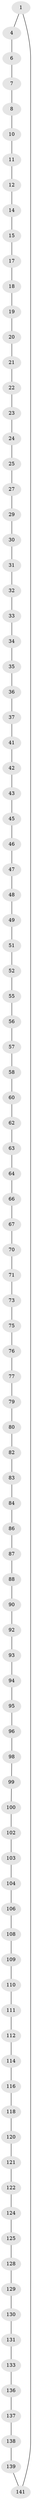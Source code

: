 // original degree distribution, {2: 1.0}
// Generated by graph-tools (version 1.1) at 2025/20/03/04/25 18:20:04]
// undirected, 99 vertices, 99 edges
graph export_dot {
graph [start="1"]
  node [color=gray90,style=filled];
  1 [super="+2"];
  4 [super="+5"];
  6;
  7;
  8 [super="+9"];
  10;
  11;
  12 [super="+13"];
  14;
  15 [super="+16"];
  17;
  18;
  19;
  20;
  21;
  22;
  23;
  24;
  25 [super="+26"];
  27 [super="+28"];
  29;
  30;
  31;
  32;
  33;
  34;
  35;
  36;
  37 [super="+38"];
  41;
  42;
  43 [super="+44"];
  45;
  46;
  47;
  48;
  49 [super="+50"];
  51;
  52 [super="+53"];
  55;
  56;
  57;
  58 [super="+59"];
  60 [super="+61"];
  62;
  63;
  64 [super="+65"];
  66;
  67 [super="+68"];
  70;
  71 [super="+72"];
  73 [super="+74"];
  75;
  76;
  77 [super="+78"];
  79;
  80 [super="+81"];
  82;
  83;
  84 [super="+85"];
  86;
  87;
  88 [super="+89"];
  90 [super="+91"];
  92;
  93;
  94;
  95;
  96 [super="+97"];
  98;
  99;
  100 [super="+101"];
  102;
  103;
  104 [super="+105"];
  106 [super="+107"];
  108;
  109;
  110;
  111;
  112 [super="+113"];
  114 [super="+115"];
  116 [super="+117"];
  118 [super="+119"];
  120;
  121;
  122 [super="+123"];
  124;
  125 [super="+126"];
  128;
  129;
  130;
  131 [super="+132"];
  133 [super="+134"];
  136;
  137;
  138;
  139 [super="+140"];
  141 [super="+142"];
  1 -- 141;
  1 -- 4;
  4 -- 6;
  6 -- 7;
  7 -- 8;
  8 -- 10;
  10 -- 11;
  11 -- 12;
  12 -- 14;
  14 -- 15;
  15 -- 17;
  17 -- 18;
  18 -- 19;
  19 -- 20;
  20 -- 21;
  21 -- 22;
  22 -- 23;
  23 -- 24;
  24 -- 25;
  25 -- 27;
  27 -- 29;
  29 -- 30;
  30 -- 31;
  31 -- 32;
  32 -- 33;
  33 -- 34;
  34 -- 35;
  35 -- 36;
  36 -- 37;
  37 -- 41;
  41 -- 42;
  42 -- 43;
  43 -- 45;
  45 -- 46;
  46 -- 47;
  47 -- 48;
  48 -- 49;
  49 -- 51;
  51 -- 52;
  52 -- 55;
  55 -- 56;
  56 -- 57;
  57 -- 58;
  58 -- 60;
  60 -- 62;
  62 -- 63;
  63 -- 64;
  64 -- 66;
  66 -- 67;
  67 -- 70;
  70 -- 71;
  71 -- 73;
  73 -- 75;
  75 -- 76;
  76 -- 77;
  77 -- 79;
  79 -- 80;
  80 -- 82;
  82 -- 83;
  83 -- 84;
  84 -- 86;
  86 -- 87;
  87 -- 88;
  88 -- 90;
  90 -- 92;
  92 -- 93;
  93 -- 94;
  94 -- 95;
  95 -- 96;
  96 -- 98;
  98 -- 99;
  99 -- 100;
  100 -- 102;
  102 -- 103;
  103 -- 104;
  104 -- 106;
  106 -- 108;
  108 -- 109;
  109 -- 110;
  110 -- 111;
  111 -- 112;
  112 -- 114;
  114 -- 116;
  116 -- 118;
  118 -- 120;
  120 -- 121;
  121 -- 122;
  122 -- 124;
  124 -- 125;
  125 -- 128;
  128 -- 129;
  129 -- 130;
  130 -- 131;
  131 -- 133;
  133 -- 136;
  136 -- 137;
  137 -- 138;
  138 -- 139;
  139 -- 141;
}
